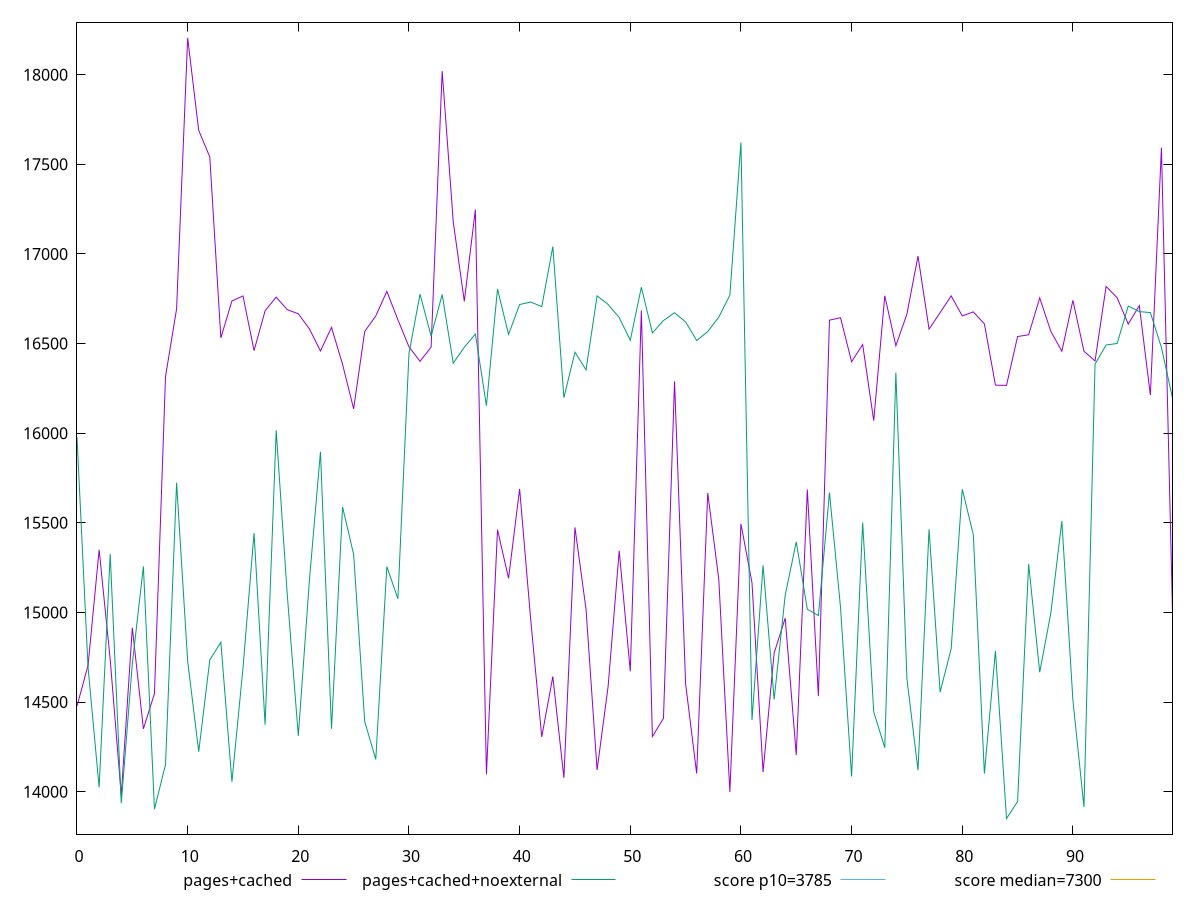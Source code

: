 reset

$pagesCached <<EOF
0 14478.140499999998
1 14704.987
2 15349.516
3 14738.429999999997
4 13980.091999999997
5 14914.964000000004
6 14350.778000000002
7 14547.936000000002
8 16316.4955
9 16693.582000000002
10 18205.022999999997
11 17688.538
12 17541.066
13 16531.498
14 16737.636000000006
15 16765.6545
16 16460.651
17 16683.046000000002
18 16759.005999999998
19 16689.148
20 16666.104500000005
21 16582.310999999998
22 16458.6635
23 16590.336000000007
24 16383.729000000003
25 16135.722
26 16567.302
27 16654.042999999998
28 16790.9665
29 16632.837499999998
30 16481.782000000007
31 16400.86
32 16479.992
33 18019.978000000003
34 17180.230500000005
35 16735.847999999998
36 17247.1515
37 14097.180499999999
38 15461.878499999995
39 15190.5695
40 15689.134499999996
41 14960.7255
42 14305.896000000004
43 14642.845
44 14077.328000000003
45 15474.411
46 15018.290999999997
47 14121.325
48 14588.960000000003
49 15344.293999999998
50 14671.98
51 16684.549499999997
52 14307.909999999996
53 14410.0485
54 16288.990000000002
55 14601.9565
56 14101.7615
57 15666.725
58 15184.114
59 13998.839
60 15494.042000000001
61 15164.864000000001
62 14110.411
63 14773.91
64 14968.179499999998
65 14205.209000000003
66 15686.085000000001
67 14533.878999999999
68 16630.581500000004
69 16644.352500000005
70 16398.814
71 16494.590999999997
72 16069.855499999998
73 16766.7245
74 16488.109
75 16664.567499999997
76 16988.043
77 16580.444
78 16672.814
79 16765.703500000003
80 16654.413500000002
81 16676.743
82 16609.932000000004
83 16267.849000000002
84 16266.894
85 16539.203
86 16549.116
87 16754.9045
88 16568.968
89 16457.096
90 16741.135000000002
91 16457.055999999997
92 16403.047499999997
93 16818.5725
94 16755.278
95 16608.716
96 16711.5435
97 16212.862999999998
98 17592.617
99 15003.842000000004
EOF

$pagesCachedNoexternal <<EOF
0 15977.502
1 14693.055
2 14023.5305
3 15325.907000000003
4 13935.93
5 14713.755999999998
6 15256.836
7 13902.777000000002
8 14152.215999999997
9 15723.888000000003
10 14728.986
11 14223.2055
12 14735.134000000002
13 14834.071499999998
14 14055.6675
15 14690.375499999998
16 15442.804
17 14373.411500000002
18 16015.850000000002
19 15100.3675
20 14312.035999999998
21 15177.568000000001
22 15896.158999999998
23 14351.508000000002
24 15588.498
25 15323.781
26 14391.909
27 14180.246999999998
28 15255.941999999992
29 15076.659
30 16445.087499999998
31 16775.7985
32 16541.712
33 16773.976000000006
34 16390.611500000003
35 16479.772000000004
36 16553.147999999994
37 16153.673000000003
38 16804.5535
39 16550.765
40 16717.9005
41 16731.829999999998
42 16706.091
43 17040.9915
44 16198.119
45 16452.010000000002
46 16353.321
47 16765.879999999997
48 16717.915999999997
49 16645.006999999998
50 16518.2
51 16814.226000000002
52 16559.4815
53 16628.559999999998
54 16671.915
55 16620.460000000003
56 16516.904000000002
57 16567.0325
58 16647.212499999998
59 16770.211000000003
60 17622.075000000004
61 14399.8155
62 15262.694
63 14514.514
64 15096.635
65 15394.050500000001
66 15018.0585
67 14982.2425
68 15669.182
69 15027.596000000001
70 14085.3345
71 15500.846999999998
72 14445.519499999999
73 14245.536499999998
74 16337.749499999998
75 14630.212
76 14120.085999999996
77 15464.354499999998
78 14555.953999999998
79 14798.552
80 15687.634000000002
81 15434.0295
82 14101.4685
83 14785.202000000001
84 13850.655999999999
85 13945.168500000002
86 15269.928
87 14666.421000000004
88 14995.436999999998
89 15509.510999999997
90 14510.398999999998
91 13914.898000000001
92 16385.351500000004
93 16492.078
94 16500.524
95 16709.485999999997
96 16678.2025
97 16672.845499999996
98 16478.1665
99 16195.957999999999
EOF

set key outside below
set xrange [0:99]
set yrange [13763.568659999999:18292.110339999996]
set trange [13763.568659999999:18292.110339999996]
set terminal svg size 640, 520 enhanced background rgb 'white'
set output "reprap/interactive/comparison/line/1_vs_2.svg"

plot $pagesCached title "pages+cached" with line, \
     $pagesCachedNoexternal title "pages+cached+noexternal" with line, \
     3785 title "score p10=3785", \
     7300 title "score median=7300"

reset

